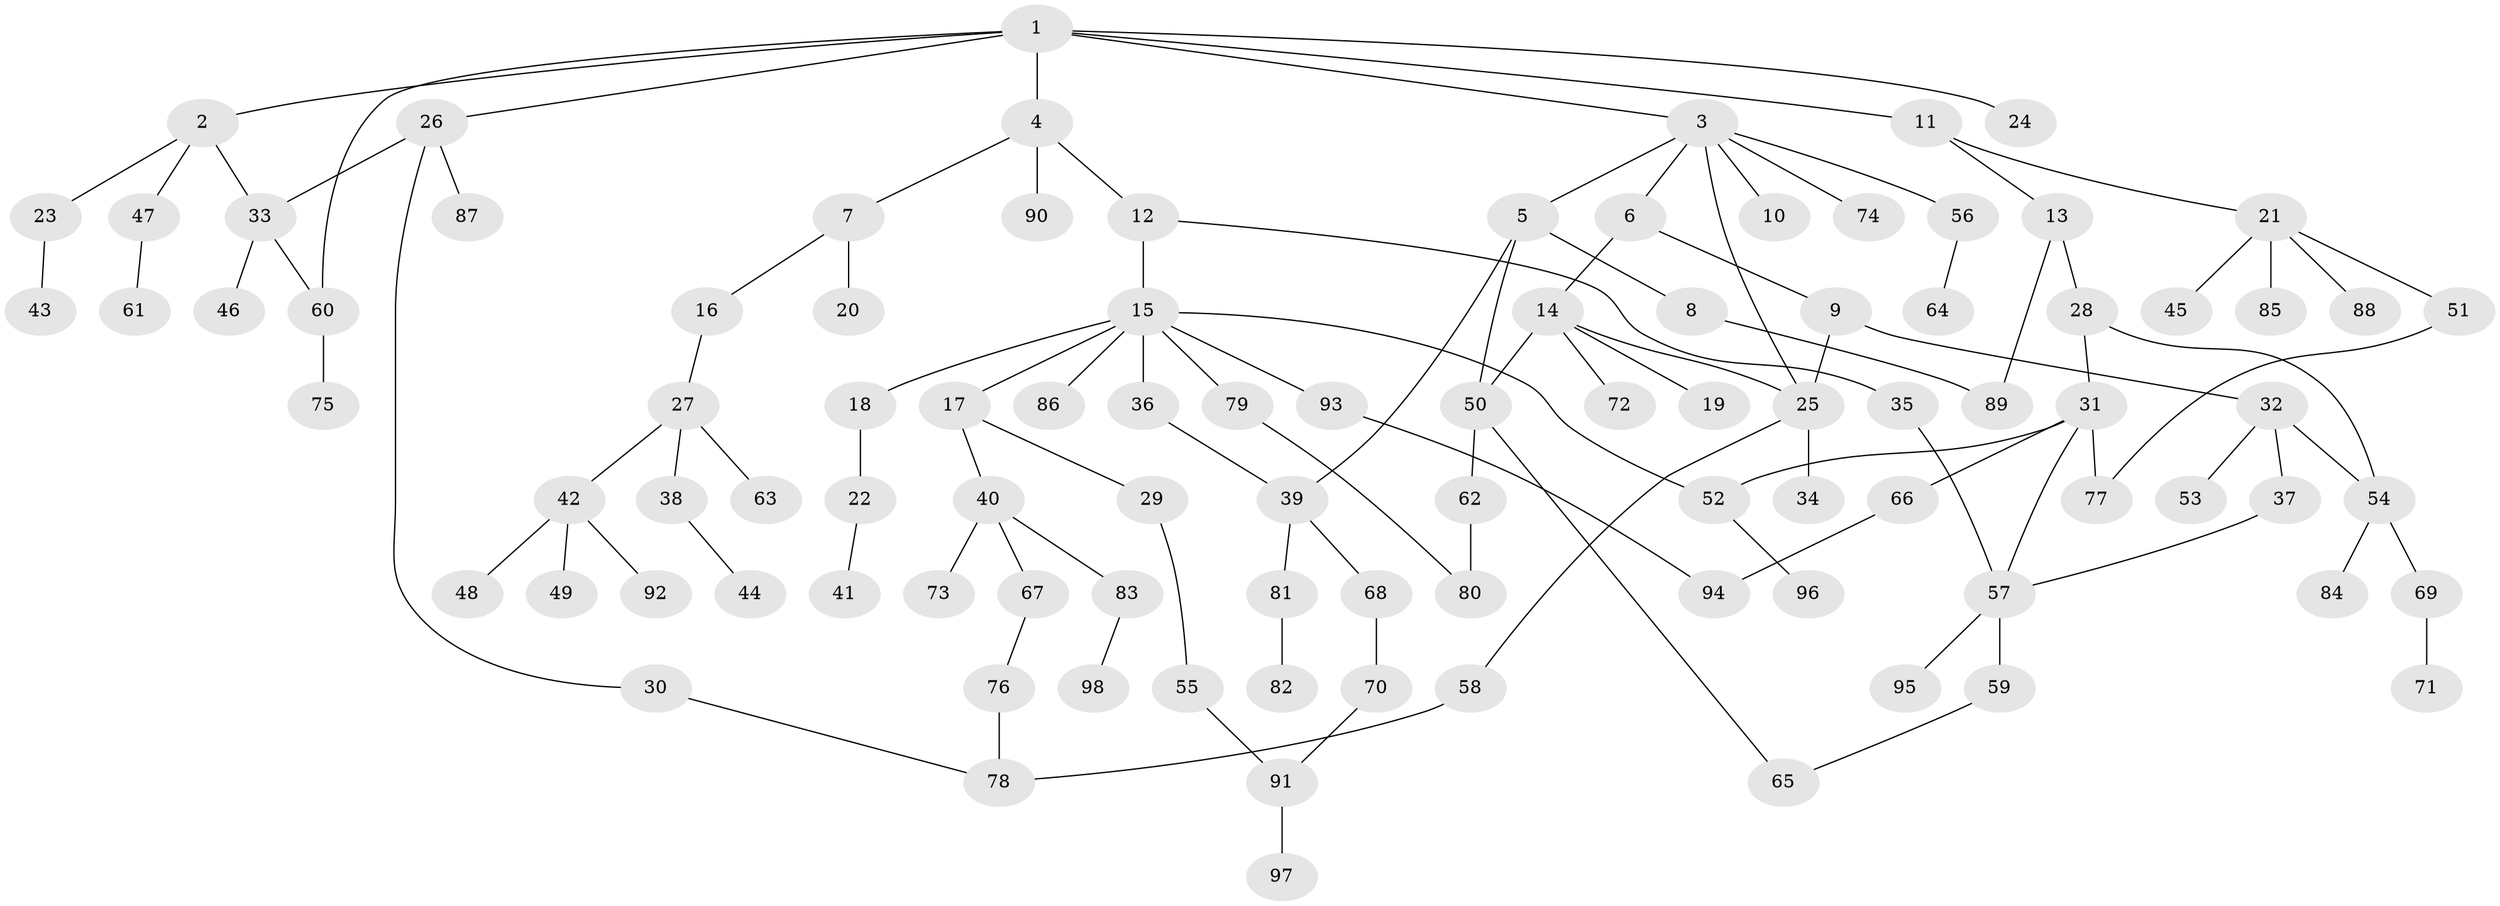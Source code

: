 // coarse degree distribution, {12: 0.02040816326530612, 1: 0.5306122448979592, 4: 0.061224489795918366, 5: 0.061224489795918366, 8: 0.02040816326530612, 2: 0.24489795918367346, 6: 0.04081632653061224, 7: 0.02040816326530612}
// Generated by graph-tools (version 1.1) at 2025/45/03/04/25 21:45:19]
// undirected, 98 vertices, 115 edges
graph export_dot {
graph [start="1"]
  node [color=gray90,style=filled];
  1;
  2;
  3;
  4;
  5;
  6;
  7;
  8;
  9;
  10;
  11;
  12;
  13;
  14;
  15;
  16;
  17;
  18;
  19;
  20;
  21;
  22;
  23;
  24;
  25;
  26;
  27;
  28;
  29;
  30;
  31;
  32;
  33;
  34;
  35;
  36;
  37;
  38;
  39;
  40;
  41;
  42;
  43;
  44;
  45;
  46;
  47;
  48;
  49;
  50;
  51;
  52;
  53;
  54;
  55;
  56;
  57;
  58;
  59;
  60;
  61;
  62;
  63;
  64;
  65;
  66;
  67;
  68;
  69;
  70;
  71;
  72;
  73;
  74;
  75;
  76;
  77;
  78;
  79;
  80;
  81;
  82;
  83;
  84;
  85;
  86;
  87;
  88;
  89;
  90;
  91;
  92;
  93;
  94;
  95;
  96;
  97;
  98;
  1 -- 2;
  1 -- 3;
  1 -- 4;
  1 -- 11;
  1 -- 24;
  1 -- 26;
  1 -- 60;
  2 -- 23;
  2 -- 47;
  2 -- 33;
  3 -- 5;
  3 -- 6;
  3 -- 10;
  3 -- 56;
  3 -- 74;
  3 -- 25;
  4 -- 7;
  4 -- 12;
  4 -- 90;
  5 -- 8;
  5 -- 50;
  5 -- 39;
  6 -- 9;
  6 -- 14;
  7 -- 16;
  7 -- 20;
  8 -- 89;
  9 -- 32;
  9 -- 25;
  11 -- 13;
  11 -- 21;
  12 -- 15;
  12 -- 35;
  13 -- 28;
  13 -- 89;
  14 -- 19;
  14 -- 25;
  14 -- 50;
  14 -- 72;
  15 -- 17;
  15 -- 18;
  15 -- 36;
  15 -- 52;
  15 -- 79;
  15 -- 86;
  15 -- 93;
  16 -- 27;
  17 -- 29;
  17 -- 40;
  18 -- 22;
  21 -- 45;
  21 -- 51;
  21 -- 85;
  21 -- 88;
  22 -- 41;
  23 -- 43;
  25 -- 34;
  25 -- 58;
  26 -- 30;
  26 -- 33;
  26 -- 87;
  27 -- 38;
  27 -- 42;
  27 -- 63;
  28 -- 31;
  28 -- 54;
  29 -- 55;
  30 -- 78;
  31 -- 66;
  31 -- 77;
  31 -- 52;
  31 -- 57;
  32 -- 37;
  32 -- 53;
  32 -- 54;
  33 -- 46;
  33 -- 60;
  35 -- 57;
  36 -- 39;
  37 -- 57;
  38 -- 44;
  39 -- 68;
  39 -- 81;
  40 -- 67;
  40 -- 73;
  40 -- 83;
  42 -- 48;
  42 -- 49;
  42 -- 92;
  47 -- 61;
  50 -- 62;
  50 -- 65;
  51 -- 77;
  52 -- 96;
  54 -- 69;
  54 -- 84;
  55 -- 91;
  56 -- 64;
  57 -- 59;
  57 -- 95;
  58 -- 78;
  59 -- 65;
  60 -- 75;
  62 -- 80;
  66 -- 94;
  67 -- 76;
  68 -- 70;
  69 -- 71;
  70 -- 91;
  76 -- 78;
  79 -- 80;
  81 -- 82;
  83 -- 98;
  91 -- 97;
  93 -- 94;
}
